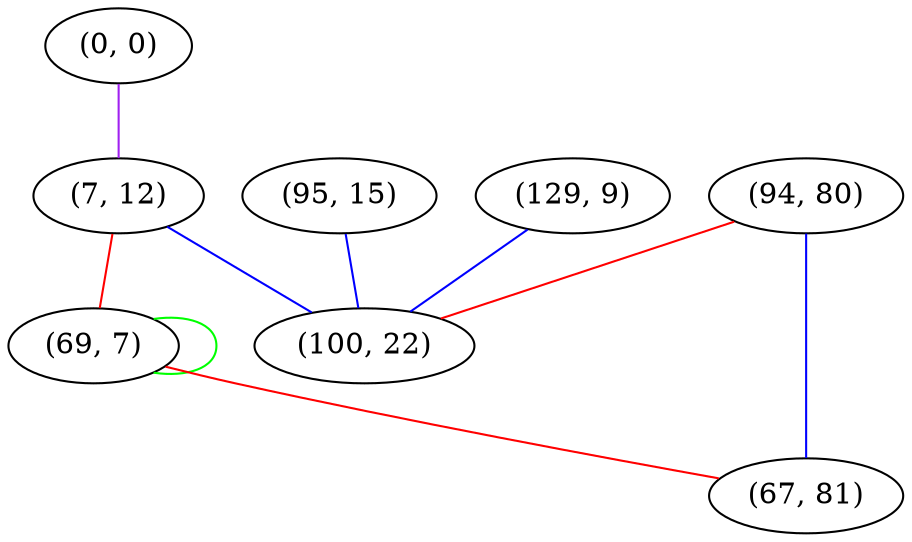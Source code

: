 graph "" {
"(0, 0)";
"(7, 12)";
"(69, 7)";
"(95, 15)";
"(129, 9)";
"(94, 80)";
"(67, 81)";
"(100, 22)";
"(0, 0)" -- "(7, 12)"  [color=purple, key=0, weight=4];
"(7, 12)" -- "(69, 7)"  [color=red, key=0, weight=1];
"(7, 12)" -- "(100, 22)"  [color=blue, key=0, weight=3];
"(69, 7)" -- "(69, 7)"  [color=green, key=0, weight=2];
"(69, 7)" -- "(67, 81)"  [color=red, key=0, weight=1];
"(95, 15)" -- "(100, 22)"  [color=blue, key=0, weight=3];
"(129, 9)" -- "(100, 22)"  [color=blue, key=0, weight=3];
"(94, 80)" -- "(67, 81)"  [color=blue, key=0, weight=3];
"(94, 80)" -- "(100, 22)"  [color=red, key=0, weight=1];
}
